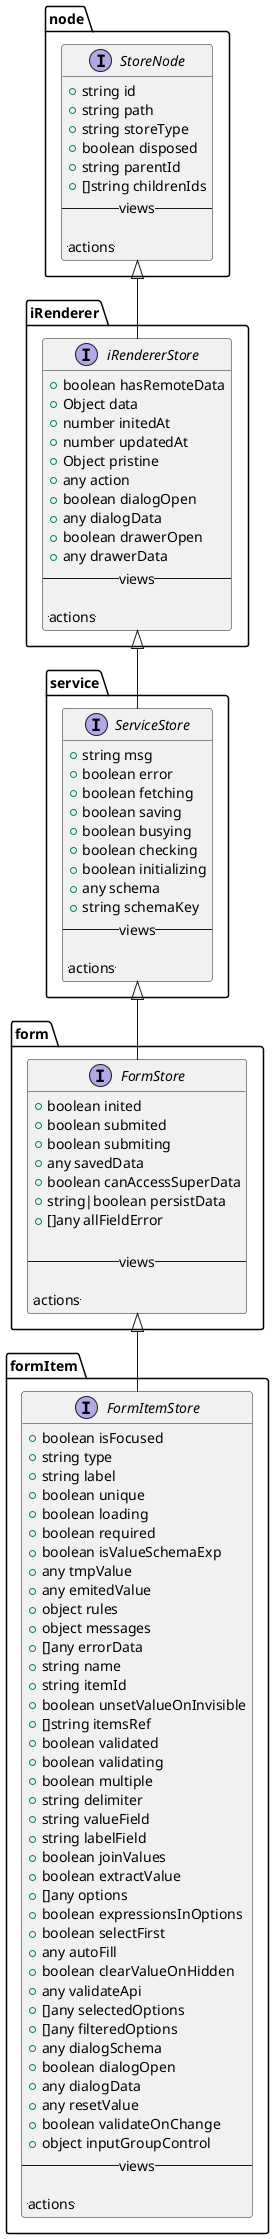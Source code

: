 @startuml amis store设计

interface node.StoreNode {
    + string id
    + string path
    + string storeType
    + boolean disposed
    + string parentId
    + []string childrenIds
    --views--
    
    --actions-- 
}

node.StoreNode <|-- iRenderer.iRendererStore

interface iRenderer.iRendererStore {
    + boolean hasRemoteData
    + Object data
    + number initedAt
    + number updatedAt
    + Object pristine
    + any action
    + boolean dialogOpen
    + any dialogData
    + boolean drawerOpen
    + any drawerData
    --views--
    
    --actions-- 
}

iRenderer.iRendererStore <|-- service.ServiceStore
interface service.ServiceStore {
    + string msg
    + boolean error
    + boolean fetching
    + boolean saving
    + boolean busying
    + boolean checking
    + boolean initializing
    + any schema
    + string schemaKey
    --views--

    --actions-- 
}

service.ServiceStore <|-- form.FormStore
interface form.FormStore {
    + boolean inited
    + boolean submited
    + boolean submiting
    + any savedData
    + boolean canAccessSuperData
    + string|boolean persistData
    + []any allFieldError

    --views--

    --actions-- 
}

form.FormStore <|-- formItem.FormItemStore
interface formItem.FormItemStore {
    + boolean isFocused
    + string type
    + string label
    + boolean unique
    + boolean loading
    + boolean required
    + boolean isValueSchemaExp
    + any tmpValue
    + any emitedValue
    + object rules
    + object messages
    + []any errorData
    + string name
    + string itemId
    + boolean unsetValueOnInvisible
    + []string itemsRef
    + boolean validated
    + boolean validating
    + boolean multiple
    + string delimiter
    + string valueField
    + string labelField
    + boolean joinValues
    + boolean extractValue
    + []any options
    + boolean expressionsInOptions
    + boolean selectFirst
    + any autoFill
    + boolean clearValueOnHidden
    + any validateApi
    + []any selectedOptions
    + []any filteredOptions
    + any dialogSchema
    + boolean dialogOpen
    + any dialogData
    + any resetValue
    + boolean validateOnChange
    + object inputGroupControl
    --views--
    
    --actions-- 
}




@enduml